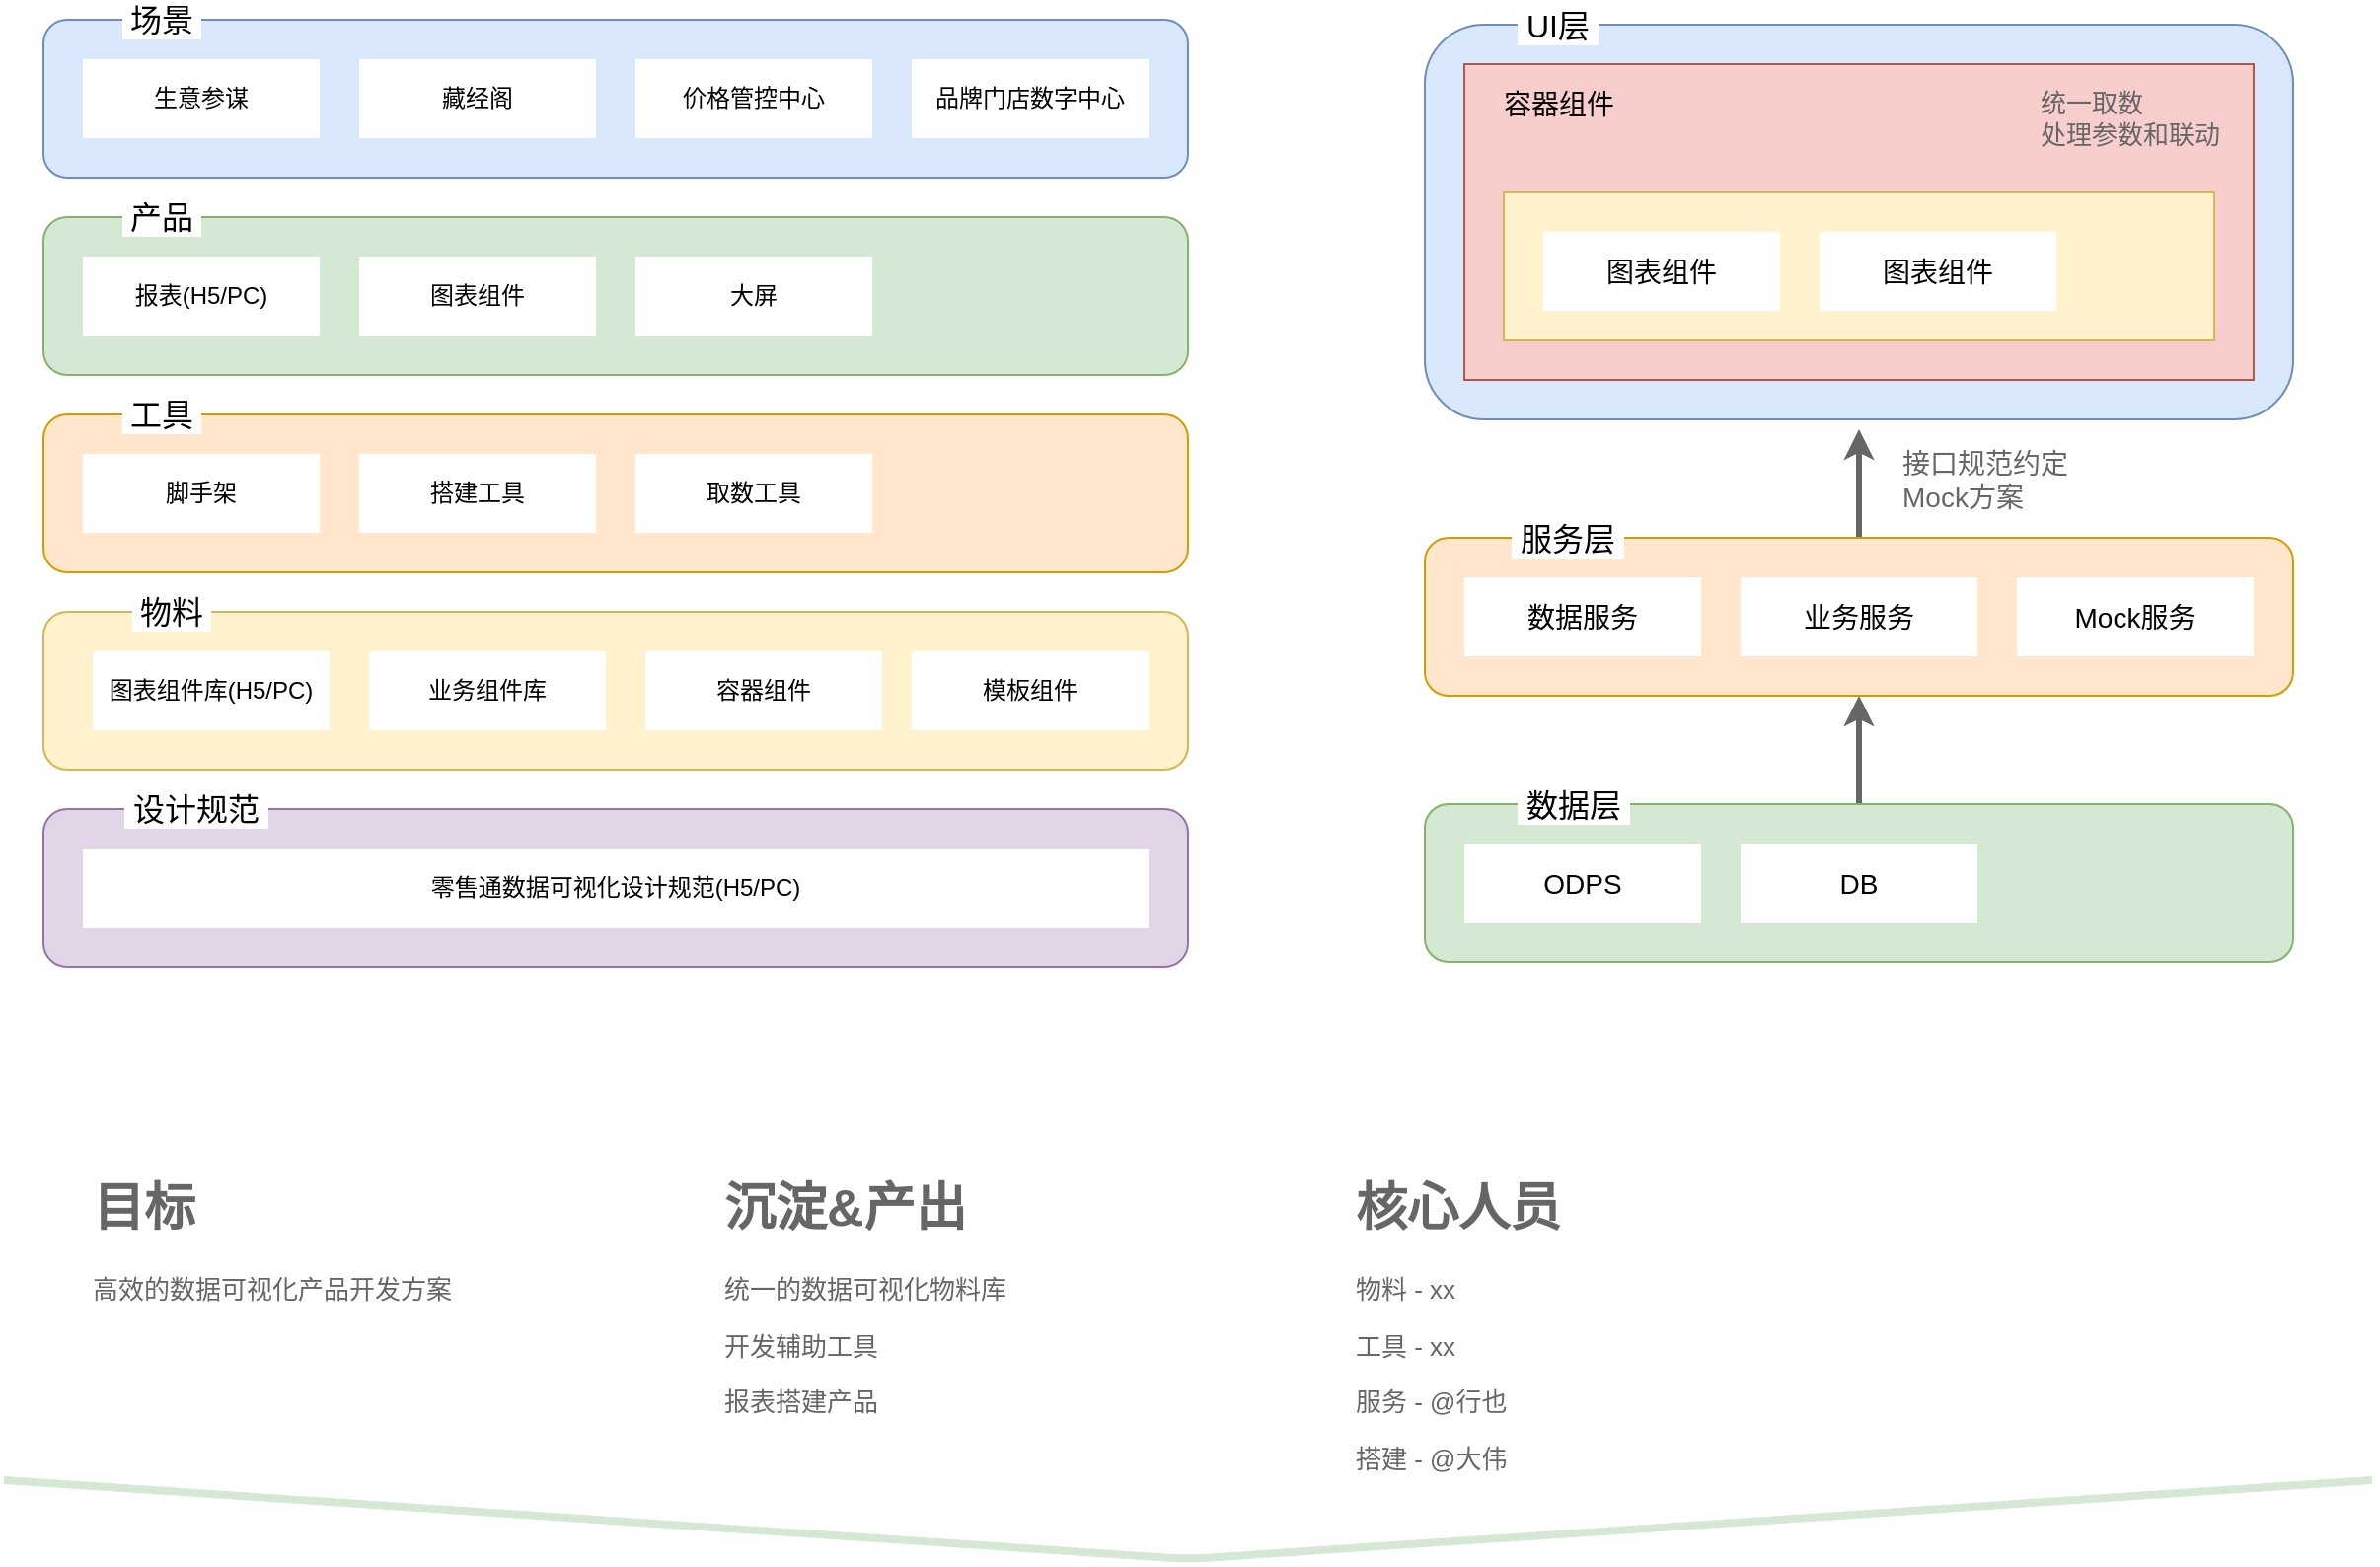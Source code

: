 <mxfile version="10.8.5" type="github"><diagram id="PumyBShoaZ6Qp00DWY5p" name="Page-1"><mxGraphModel dx="1407" dy="827" grid="1" gridSize="10" guides="1" tooltips="1" connect="1" arrows="1" fold="1" page="1" pageScale="1" pageWidth="850" pageHeight="1100" math="0" shadow="0"><root><mxCell id="0"/><mxCell id="1" parent="0"/><mxCell id="OHTG4YzanlShhQjYI8h7-48" value="" style="rounded=1;whiteSpace=wrap;html=1;labelBackgroundColor=#ffffff;fontSize=14;align=left;fillColor=#dae8fc;strokeColor=#6c8ebf;" parent="1" vertex="1"><mxGeometry x="760" y="62.5" width="440" height="200" as="geometry"/></mxCell><mxCell id="OHTG4YzanlShhQjYI8h7-56" value="" style="edgeStyle=orthogonalEdgeStyle;rounded=0;orthogonalLoop=1;jettySize=auto;html=1;fontSize=16;entryX=0.5;entryY=1;entryDx=0;entryDy=0;fontColor=#666666;strokeWidth=3;strokeColor=#666666;" parent="1" source="OHTG4YzanlShhQjYI8h7-46" target="OHTG4YzanlShhQjYI8h7-45" edge="1"><mxGeometry relative="1" as="geometry"/></mxCell><mxCell id="OHTG4YzanlShhQjYI8h7-46" value="" style="rounded=1;whiteSpace=wrap;html=1;labelBackgroundColor=#ffffff;fontSize=14;align=left;fillColor=#d5e8d4;strokeColor=#82b366;" parent="1" vertex="1"><mxGeometry x="760" y="457.5" width="440" height="80" as="geometry"/></mxCell><mxCell id="OHTG4YzanlShhQjYI8h7-55" value="" style="edgeStyle=orthogonalEdgeStyle;rounded=0;orthogonalLoop=1;jettySize=auto;html=1;fontSize=16;fontColor=#666666;strokeWidth=3;strokeColor=#666666;" parent="1" source="OHTG4YzanlShhQjYI8h7-45" edge="1"><mxGeometry relative="1" as="geometry"><mxPoint x="980" y="267.5" as="targetPoint"/></mxGeometry></mxCell><mxCell id="OHTG4YzanlShhQjYI8h7-45" value="" style="rounded=1;whiteSpace=wrap;html=1;labelBackgroundColor=#ffffff;fontSize=14;align=left;fillColor=#ffe6cc;strokeColor=#d79b00;" parent="1" vertex="1"><mxGeometry x="760" y="322.5" width="440" height="80" as="geometry"/></mxCell><mxCell id="OHTG4YzanlShhQjYI8h7-21" value="" style="rounded=1;whiteSpace=wrap;html=1;fillColor=#e1d5e7;strokeColor=#9673a6;" parent="1" vertex="1"><mxGeometry x="60" y="460" width="580" height="80" as="geometry"/></mxCell><mxCell id="OHTG4YzanlShhQjYI8h7-19" value="" style="rounded=1;whiteSpace=wrap;html=1;fillColor=#ffe6cc;strokeColor=#d79b00;" parent="1" vertex="1"><mxGeometry x="60" y="260" width="580" height="80" as="geometry"/></mxCell><mxCell id="OHTG4YzanlShhQjYI8h7-17" value="" style="rounded=1;whiteSpace=wrap;html=1;fillColor=#d5e8d4;strokeColor=#82b366;" parent="1" vertex="1"><mxGeometry x="60" y="160" width="580" height="80" as="geometry"/></mxCell><mxCell id="OHTG4YzanlShhQjYI8h7-18" value="&amp;nbsp;产品&amp;nbsp;" style="text;html=1;strokeColor=none;fillColor=none;align=center;verticalAlign=middle;whiteSpace=wrap;rounded=0;labelBackgroundColor=#ffffff;fontSize=16;" parent="1" vertex="1"><mxGeometry x="90" y="150" width="60" height="20" as="geometry"/></mxCell><mxCell id="OHTG4YzanlShhQjYI8h7-15" value="" style="rounded=1;whiteSpace=wrap;html=1;fillColor=#dae8fc;strokeColor=#6c8ebf;" parent="1" vertex="1"><mxGeometry x="60" y="60" width="580" height="80" as="geometry"/></mxCell><mxCell id="OHTG4YzanlShhQjYI8h7-1" value="生意参谋" style="rounded=0;whiteSpace=wrap;html=1;strokeColor=none;" parent="1" vertex="1"><mxGeometry x="80" y="80" width="120" height="40" as="geometry"/></mxCell><mxCell id="OHTG4YzanlShhQjYI8h7-2" value="藏经阁" style="rounded=0;whiteSpace=wrap;html=1;strokeColor=none;" parent="1" vertex="1"><mxGeometry x="220" y="80" width="120" height="40" as="geometry"/></mxCell><mxCell id="OHTG4YzanlShhQjYI8h7-6" value="价格管控中心" style="rounded=0;whiteSpace=wrap;html=1;strokeColor=none;" parent="1" vertex="1"><mxGeometry x="360" y="80" width="120" height="40" as="geometry"/></mxCell><mxCell id="OHTG4YzanlShhQjYI8h7-7" value="品牌门店数字中心" style="rounded=0;whiteSpace=wrap;html=1;strokeColor=none;" parent="1" vertex="1"><mxGeometry x="500" y="80" width="120" height="40" as="geometry"/></mxCell><mxCell id="OHTG4YzanlShhQjYI8h7-8" value="报表(H5/PC)" style="rounded=0;whiteSpace=wrap;html=1;strokeColor=none;" parent="1" vertex="1"><mxGeometry x="80" y="180" width="120" height="40" as="geometry"/></mxCell><mxCell id="OHTG4YzanlShhQjYI8h7-11" value="图表组件" style="rounded=0;whiteSpace=wrap;html=1;strokeColor=none;" parent="1" vertex="1"><mxGeometry x="220" y="180" width="120" height="40" as="geometry"/></mxCell><mxCell id="OHTG4YzanlShhQjYI8h7-12" value="零售通数据可视化设计规范(H5/PC)" style="rounded=0;whiteSpace=wrap;html=1;strokeColor=none;" parent="1" vertex="1"><mxGeometry x="80" y="480" width="540" height="40" as="geometry"/></mxCell><mxCell id="OHTG4YzanlShhQjYI8h7-13" value="脚手架" style="rounded=0;whiteSpace=wrap;html=1;strokeColor=none;" parent="1" vertex="1"><mxGeometry x="80" y="280" width="120" height="40" as="geometry"/></mxCell><mxCell id="OHTG4YzanlShhQjYI8h7-14" value="搭建工具" style="rounded=0;whiteSpace=wrap;html=1;strokeColor=none;" parent="1" vertex="1"><mxGeometry x="220" y="280" width="120" height="40" as="geometry"/></mxCell><mxCell id="OHTG4YzanlShhQjYI8h7-16" value="&amp;nbsp;场景&amp;nbsp;" style="text;html=1;strokeColor=none;fillColor=none;align=center;verticalAlign=middle;whiteSpace=wrap;rounded=0;labelBackgroundColor=#ffffff;fontSize=16;" parent="1" vertex="1"><mxGeometry x="90" y="50" width="60" height="20" as="geometry"/></mxCell><mxCell id="OHTG4YzanlShhQjYI8h7-20" value="&amp;nbsp;工具&amp;nbsp;" style="text;html=1;strokeColor=none;fillColor=none;align=center;verticalAlign=middle;whiteSpace=wrap;rounded=0;labelBackgroundColor=#ffffff;fontSize=16;" parent="1" vertex="1"><mxGeometry x="90" y="250" width="60" height="20" as="geometry"/></mxCell><mxCell id="OHTG4YzanlShhQjYI8h7-22" value="" style="rounded=1;whiteSpace=wrap;html=1;fillColor=#fff2cc;strokeColor=#d6b656;" parent="1" vertex="1"><mxGeometry x="60" y="360" width="580" height="80" as="geometry"/></mxCell><mxCell id="OHTG4YzanlShhQjYI8h7-23" value="图表组件库(H5/PC)" style="rounded=0;whiteSpace=wrap;html=1;strokeColor=none;" parent="1" vertex="1"><mxGeometry x="85" y="380" width="120" height="40" as="geometry"/></mxCell><mxCell id="OHTG4YzanlShhQjYI8h7-24" value="业务组件库" style="rounded=0;whiteSpace=wrap;html=1;strokeColor=none;" parent="1" vertex="1"><mxGeometry x="225" y="380" width="120" height="40" as="geometry"/></mxCell><mxCell id="OHTG4YzanlShhQjYI8h7-25" value="&amp;nbsp;物料&amp;nbsp;" style="text;html=1;strokeColor=none;fillColor=none;align=center;verticalAlign=middle;whiteSpace=wrap;rounded=0;labelBackgroundColor=#ffffff;fontSize=16;" parent="1" vertex="1"><mxGeometry x="95" y="350" width="60" height="20" as="geometry"/></mxCell><mxCell id="OHTG4YzanlShhQjYI8h7-26" value="&amp;nbsp;设计规范&amp;nbsp;" style="text;html=1;strokeColor=none;fillColor=none;align=center;verticalAlign=middle;whiteSpace=wrap;rounded=0;labelBackgroundColor=#ffffff;fontSize=16;" parent="1" vertex="1"><mxGeometry x="95" y="450" width="85" height="20" as="geometry"/></mxCell><mxCell id="OHTG4YzanlShhQjYI8h7-27" value="容器组件" style="rounded=0;whiteSpace=wrap;html=1;strokeColor=none;" parent="1" vertex="1"><mxGeometry x="365" y="380" width="120" height="40" as="geometry"/></mxCell><mxCell id="OHTG4YzanlShhQjYI8h7-28" value="模板组件" style="rounded=0;whiteSpace=wrap;html=1;strokeColor=none;" parent="1" vertex="1"><mxGeometry x="500" y="380" width="120" height="40" as="geometry"/></mxCell><mxCell id="OHTG4YzanlShhQjYI8h7-29" value="大屏" style="rounded=0;whiteSpace=wrap;html=1;strokeColor=none;" parent="1" vertex="1"><mxGeometry x="360" y="180" width="120" height="40" as="geometry"/></mxCell><mxCell id="OHTG4YzanlShhQjYI8h7-30" value="ODPS" style="rounded=0;whiteSpace=wrap;html=1;labelBackgroundColor=#ffffff;fontSize=14;strokeColor=none;" parent="1" vertex="1"><mxGeometry x="780" y="477.5" width="120" height="40" as="geometry"/></mxCell><mxCell id="OHTG4YzanlShhQjYI8h7-31" value="DB" style="rounded=0;whiteSpace=wrap;html=1;labelBackgroundColor=#ffffff;fontSize=14;strokeColor=none;" parent="1" vertex="1"><mxGeometry x="920" y="477.5" width="120" height="40" as="geometry"/></mxCell><mxCell id="OHTG4YzanlShhQjYI8h7-32" value="业务服务" style="rounded=0;whiteSpace=wrap;html=1;labelBackgroundColor=#ffffff;fontSize=14;strokeColor=none;" parent="1" vertex="1"><mxGeometry x="920" y="342.5" width="120" height="40" as="geometry"/></mxCell><mxCell id="OHTG4YzanlShhQjYI8h7-33" value="数据服务" style="rounded=0;whiteSpace=wrap;html=1;labelBackgroundColor=#ffffff;fontSize=14;strokeColor=none;" parent="1" vertex="1"><mxGeometry x="780" y="342.5" width="120" height="40" as="geometry"/></mxCell><mxCell id="OHTG4YzanlShhQjYI8h7-34" value="" style="rounded=0;whiteSpace=wrap;html=1;labelBackgroundColor=#ffffff;fontSize=14;fillColor=#f8cecc;strokeColor=#b85450;" parent="1" vertex="1"><mxGeometry x="780" y="82.5" width="400" height="160" as="geometry"/></mxCell><mxCell id="OHTG4YzanlShhQjYI8h7-35" value="" style="rounded=0;whiteSpace=wrap;html=1;labelBackgroundColor=#ffffff;fontSize=14;fillColor=#fff2cc;strokeColor=#d6b656;" parent="1" vertex="1"><mxGeometry x="800" y="147.5" width="360" height="75" as="geometry"/></mxCell><mxCell id="OHTG4YzanlShhQjYI8h7-36" value="容器组件" style="text;html=1;strokeColor=none;fillColor=none;align=center;verticalAlign=middle;whiteSpace=wrap;rounded=0;labelBackgroundColor=none;fontSize=14;" parent="1" vertex="1"><mxGeometry x="792.5" y="92.5" width="70" height="20" as="geometry"/></mxCell><mxCell id="OHTG4YzanlShhQjYI8h7-37" value="统一取数&lt;br style=&quot;font-size: 13px;&quot;&gt;处理参数和联动&lt;br style=&quot;font-size: 13px;&quot;&gt;" style="text;html=1;strokeColor=none;fillColor=none;align=left;verticalAlign=middle;whiteSpace=wrap;rounded=0;labelBackgroundColor=none;fontSize=13;spacingTop=0;fontColor=#666666;" parent="1" vertex="1"><mxGeometry x="1070" y="92.5" width="100" height="35" as="geometry"/></mxCell><mxCell id="OHTG4YzanlShhQjYI8h7-39" value="Mock服务" style="rounded=0;whiteSpace=wrap;html=1;labelBackgroundColor=#ffffff;fontSize=14;strokeColor=none;" parent="1" vertex="1"><mxGeometry x="1060" y="342.5" width="120" height="40" as="geometry"/></mxCell><mxCell id="OHTG4YzanlShhQjYI8h7-42" value="图表组件" style="rounded=0;whiteSpace=wrap;html=1;labelBackgroundColor=#ffffff;fontSize=14;strokeColor=none;" parent="1" vertex="1"><mxGeometry x="820" y="167.5" width="120" height="40" as="geometry"/></mxCell><mxCell id="OHTG4YzanlShhQjYI8h7-43" value="图表组件" style="rounded=0;whiteSpace=wrap;html=1;labelBackgroundColor=#ffffff;fontSize=14;strokeColor=none;" parent="1" vertex="1"><mxGeometry x="960" y="167.5" width="120" height="40" as="geometry"/></mxCell><mxCell id="OHTG4YzanlShhQjYI8h7-44" value="接口规范约定&lt;br&gt;Mock方案&lt;br&gt;" style="text;html=1;strokeColor=none;fillColor=none;align=left;verticalAlign=middle;whiteSpace=wrap;rounded=0;labelBackgroundColor=#ffffff;fontSize=14;fontColor=#666666;" parent="1" vertex="1"><mxGeometry x="1000" y="277.5" width="120" height="30" as="geometry"/></mxCell><mxCell id="OHTG4YzanlShhQjYI8h7-49" value="&amp;nbsp;UI层&amp;nbsp;" style="text;html=1;strokeColor=none;fillColor=none;align=center;verticalAlign=middle;whiteSpace=wrap;rounded=0;labelBackgroundColor=#ffffff;fontSize=16;" parent="1" vertex="1"><mxGeometry x="795" y="52.5" width="65" height="20" as="geometry"/></mxCell><mxCell id="OHTG4YzanlShhQjYI8h7-50" value="&amp;nbsp;服务层&amp;nbsp;" style="text;html=1;strokeColor=none;fillColor=none;align=center;verticalAlign=middle;whiteSpace=wrap;rounded=0;labelBackgroundColor=#ffffff;fontSize=16;" parent="1" vertex="1"><mxGeometry x="800" y="312.5" width="65" height="20" as="geometry"/></mxCell><mxCell id="OHTG4YzanlShhQjYI8h7-51" value="&amp;nbsp;数据层&amp;nbsp;" style="text;html=1;strokeColor=none;fillColor=none;align=center;verticalAlign=middle;whiteSpace=wrap;rounded=0;labelBackgroundColor=#ffffff;fontSize=16;" parent="1" vertex="1"><mxGeometry x="802.5" y="447.5" width="65" height="20" as="geometry"/></mxCell><mxCell id="OHTG4YzanlShhQjYI8h7-57" value="&lt;h1&gt;沉淀&amp;amp;产出&lt;/h1&gt;&lt;p&gt;统一的数据可视化物料库&lt;/p&gt;&lt;p&gt;开发辅助工具&lt;/p&gt;&lt;p&gt;报表搭建产品&lt;/p&gt;" style="text;html=1;strokeColor=none;fillColor=none;spacing=5;spacingTop=-20;whiteSpace=wrap;overflow=hidden;rounded=0;labelBackgroundColor=none;fontSize=13;fontColor=#666666;align=left;" parent="1" vertex="1"><mxGeometry x="400" y="640" width="190" height="160" as="geometry"/></mxCell><mxCell id="OHTG4YzanlShhQjYI8h7-58" value="&lt;h1&gt;核心人员&lt;/h1&gt;&lt;p&gt;物料 - xx&lt;/p&gt;&lt;p&gt;工具 - xx&lt;/p&gt;&lt;p&gt;服务 - @行也&lt;/p&gt;&lt;p&gt;搭建 - @大伟&lt;/p&gt;" style="text;html=1;strokeColor=none;fillColor=none;spacing=5;spacingTop=-20;whiteSpace=wrap;overflow=hidden;rounded=0;labelBackgroundColor=none;fontSize=13;fontColor=#666666;align=left;" parent="1" vertex="1"><mxGeometry x="720" y="640" width="190" height="160" as="geometry"/></mxCell><mxCell id="OHTG4YzanlShhQjYI8h7-59" value="&lt;h1&gt;目标&lt;/h1&gt;&lt;p&gt;高效的数据可视化产品开发方案&lt;/p&gt;" style="text;html=1;strokeColor=none;fillColor=none;spacing=5;spacingTop=-20;whiteSpace=wrap;overflow=hidden;rounded=0;labelBackgroundColor=none;fontSize=13;fontColor=#666666;align=left;" parent="1" vertex="1"><mxGeometry x="80" y="640" width="200" height="160" as="geometry"/></mxCell><mxCell id="2tdZ7994BIfPlyoMtIhH-1" value="" style="endArrow=none;html=1;labelBackgroundColor=none;strokeColor=#D5E8D4;strokeWidth=4;fontSize=16;fontColor=#666666;" edge="1" parent="1"><mxGeometry width="50" height="50" relative="1" as="geometry"><mxPoint x="40" y="800" as="sourcePoint"/><mxPoint x="1240" y="800" as="targetPoint"/><Array as="points"><mxPoint x="640" y="840"/></Array></mxGeometry></mxCell><mxCell id="1hBdYjxGS1RK3TZYZhrv-1" value="取数工具" style="rounded=0;whiteSpace=wrap;html=1;strokeColor=none;" vertex="1" parent="1"><mxGeometry x="360" y="280" width="120" height="40" as="geometry"/></mxCell></root></mxGraphModel></diagram><diagram id="LpDonSUR4NbXFxHJoDI4" name="Page-2"><mxGraphModel dx="1407" dy="827" grid="1" gridSize="10" guides="1" tooltips="1" connect="1" arrows="1" fold="1" page="1" pageScale="1" pageWidth="850" pageHeight="1100" math="0" shadow="0"><root><mxCell id="JEjsN8Xg3gtvuSFVw0cj-0"/><mxCell id="JEjsN8Xg3gtvuSFVw0cj-1" parent="JEjsN8Xg3gtvuSFVw0cj-0"/><mxCell id="JEjsN8Xg3gtvuSFVw0cj-30" value="" style="rounded=1;whiteSpace=wrap;html=1;labelBackgroundColor=none;fontSize=16;fillColor=#fff2cc;strokeColor=#d6b656;" vertex="1" parent="JEjsN8Xg3gtvuSFVw0cj-1"><mxGeometry x="40" y="80" width="520" height="320" as="geometry"/></mxCell><mxCell id="JEjsN8Xg3gtvuSFVw0cj-2" value="解决开发效率问题" style="rounded=0;whiteSpace=wrap;html=1;fillColor=#e1d5e7;strokeColor=#9673a6;" vertex="1" parent="JEjsN8Xg3gtvuSFVw0cj-1"><mxGeometry x="80" y="180" width="120" height="60" as="geometry"/></mxCell><mxCell id="JEjsN8Xg3gtvuSFVw0cj-7" value="" style="edgeStyle=orthogonalEdgeStyle;rounded=0;orthogonalLoop=1;jettySize=auto;html=1;strokeWidth=2;strokeColor=#A9C4EB;" edge="1" parent="JEjsN8Xg3gtvuSFVw0cj-1" source="JEjsN8Xg3gtvuSFVw0cj-5" target="JEjsN8Xg3gtvuSFVw0cj-6"><mxGeometry relative="1" as="geometry"/></mxCell><mxCell id="JEjsN8Xg3gtvuSFVw0cj-5" value="第一步&lt;br&gt;S1&lt;br&gt;" style="ellipse;whiteSpace=wrap;html=1;aspect=fixed;fillColor=#d5e8d4;strokeColor=#82b366;" vertex="1" parent="JEjsN8Xg3gtvuSFVw0cj-1"><mxGeometry x="110" y="100" width="60" height="60" as="geometry"/></mxCell><mxCell id="JEjsN8Xg3gtvuSFVw0cj-9" value="" style="edgeStyle=orthogonalEdgeStyle;rounded=0;orthogonalLoop=1;jettySize=auto;html=1;strokeWidth=2;strokeColor=#A9C4EB;" edge="1" parent="JEjsN8Xg3gtvuSFVw0cj-1" source="JEjsN8Xg3gtvuSFVw0cj-6" target="JEjsN8Xg3gtvuSFVw0cj-8"><mxGeometry relative="1" as="geometry"/></mxCell><mxCell id="JEjsN8Xg3gtvuSFVw0cj-6" value="第二步&lt;br&gt;0.5~1年&lt;br&gt;" style="ellipse;whiteSpace=wrap;html=1;aspect=fixed;fillColor=#d5e8d4;strokeColor=#82b366;" vertex="1" parent="JEjsN8Xg3gtvuSFVw0cj-1"><mxGeometry x="270" y="100" width="60" height="60" as="geometry"/></mxCell><mxCell id="JEjsN8Xg3gtvuSFVw0cj-8" value="第三步&lt;br&gt;1~2年&lt;br&gt;" style="ellipse;whiteSpace=wrap;html=1;aspect=fixed;fillColor=#d5e8d4;strokeColor=#82b366;" vertex="1" parent="JEjsN8Xg3gtvuSFVw0cj-1"><mxGeometry x="425" y="100" width="60" height="60" as="geometry"/></mxCell><mxCell id="JEjsN8Xg3gtvuSFVw0cj-10" value="系统化&lt;br&gt;整体方案&lt;br&gt;" style="rounded=0;whiteSpace=wrap;html=1;fillColor=#e1d5e7;strokeColor=#9673a6;" vertex="1" parent="JEjsN8Xg3gtvuSFVw0cj-1"><mxGeometry x="240" y="180" width="120" height="60" as="geometry"/></mxCell><mxCell id="JEjsN8Xg3gtvuSFVw0cj-11" value="产品化&lt;br&gt;能力输出&lt;br&gt;" style="rounded=0;whiteSpace=wrap;html=1;fillColor=#e1d5e7;strokeColor=#9673a6;" vertex="1" parent="JEjsN8Xg3gtvuSFVw0cj-1"><mxGeometry x="400" y="180" width="120" height="60" as="geometry"/></mxCell><mxCell id="JEjsN8Xg3gtvuSFVw0cj-12" value="&lt;div style=&quot;text-align: left&quot;&gt;&lt;span&gt;统一物料&lt;/span&gt;&lt;/div&gt;&lt;div style=&quot;text-align: left&quot;&gt;&lt;span&gt;图表容器&lt;/span&gt;&lt;/div&gt;&lt;div style=&quot;text-align: left&quot;&gt;&lt;span&gt;模板组件&lt;/span&gt;&lt;/div&gt;&lt;div style=&quot;text-align: left&quot;&gt;脚手架&lt;/div&gt;" style="text;html=1;strokeColor=none;fillColor=none;align=center;verticalAlign=middle;whiteSpace=wrap;rounded=0;spacing=0;labelBackgroundColor=none;fontColor=#666666;" vertex="1" parent="JEjsN8Xg3gtvuSFVw0cj-1"><mxGeometry x="100" y="250" width="80" height="80" as="geometry"/></mxCell><mxCell id="JEjsN8Xg3gtvuSFVw0cj-14" value="&lt;div style=&quot;text-align: left&quot;&gt;&lt;span&gt;接口规范&lt;/span&gt;&lt;/div&gt;&lt;div style=&quot;text-align: left&quot;&gt;&lt;span&gt;取数方案&lt;/span&gt;&lt;/div&gt;&lt;div style=&quot;text-align: left&quot;&gt;&lt;span&gt;Mock方案&lt;/span&gt;&lt;/div&gt;&lt;div style=&quot;text-align: left&quot;&gt;搭建工具&lt;span&gt;&lt;br&gt;&lt;/span&gt;&lt;/div&gt;" style="text;html=1;strokeColor=none;fillColor=none;align=center;verticalAlign=middle;whiteSpace=wrap;rounded=0;labelBackgroundColor=none;fontColor=#666666;" vertex="1" parent="JEjsN8Xg3gtvuSFVw0cj-1"><mxGeometry x="270" y="250" width="60" height="80" as="geometry"/></mxCell><mxCell id="JEjsN8Xg3gtvuSFVw0cj-16" value="数据(模型)平台&lt;br&gt;系统平台" style="text;html=1;strokeColor=none;fillColor=none;align=center;verticalAlign=middle;whiteSpace=wrap;rounded=0;labelBackgroundColor=none;fontColor=#666666;" vertex="1" parent="JEjsN8Xg3gtvuSFVw0cj-1"><mxGeometry x="415" y="275" width="90" height="40" as="geometry"/></mxCell><mxCell id="JEjsN8Xg3gtvuSFVw0cj-27" value="" style="edgeStyle=orthogonalEdgeStyle;rounded=0;orthogonalLoop=1;jettySize=auto;html=1;labelBackgroundColor=none;fontColor=#666666;" edge="1" parent="JEjsN8Xg3gtvuSFVw0cj-1" source="JEjsN8Xg3gtvuSFVw0cj-19"><mxGeometry relative="1" as="geometry"><mxPoint x="260" y="360" as="targetPoint"/></mxGeometry></mxCell><mxCell id="JEjsN8Xg3gtvuSFVw0cj-19" value="Fast Coding" style="text;html=1;strokeColor=none;fillColor=none;align=center;verticalAlign=middle;whiteSpace=wrap;rounded=0;labelBackgroundColor=none;fontColor=#666666;fontSize=16;" vertex="1" parent="JEjsN8Xg3gtvuSFVw0cj-1"><mxGeometry x="90" y="350" width="100" height="20" as="geometry"/></mxCell><mxCell id="JEjsN8Xg3gtvuSFVw0cj-29" value="" style="edgeStyle=orthogonalEdgeStyle;rounded=0;orthogonalLoop=1;jettySize=auto;html=1;labelBackgroundColor=none;fontColor=#666666;" edge="1" parent="JEjsN8Xg3gtvuSFVw0cj-1" source="JEjsN8Xg3gtvuSFVw0cj-20" target="JEjsN8Xg3gtvuSFVw0cj-28"><mxGeometry relative="1" as="geometry"/></mxCell><mxCell id="JEjsN8Xg3gtvuSFVw0cj-20" value="Less Code" style="text;html=1;strokeColor=none;fillColor=none;align=center;verticalAlign=middle;whiteSpace=wrap;rounded=0;labelBackgroundColor=none;fontColor=#666666;fontSize=16;" vertex="1" parent="JEjsN8Xg3gtvuSFVw0cj-1"><mxGeometry x="260" y="350" width="90" height="20" as="geometry"/></mxCell><mxCell id="JEjsN8Xg3gtvuSFVw0cj-28" value="No Code" style="text;html=1;strokeColor=none;fillColor=none;align=center;verticalAlign=middle;whiteSpace=wrap;rounded=0;labelBackgroundColor=none;fontColor=#666666;fontSize=16;" vertex="1" parent="JEjsN8Xg3gtvuSFVw0cj-1"><mxGeometry x="420" y="350" width="80" height="20" as="geometry"/></mxCell><mxCell id="JEjsN8Xg3gtvuSFVw0cj-31" value="&lt;h1&gt;输出&lt;/h1&gt;&lt;p&gt;一套数据可视化UI (物料库)&lt;/p&gt;&lt;p&gt;一份接口规范约定 (包含Mock方案)&lt;/p&gt;&lt;p&gt;一些辅助开发的工具&lt;/p&gt;&lt;p&gt;一个快速搭建的系统&lt;/p&gt;" style="text;html=1;strokeColor=none;fillColor=none;spacing=5;spacingTop=-20;whiteSpace=wrap;overflow=hidden;rounded=0;labelBackgroundColor=none;fontSize=16;fontColor=#666666;" vertex="1" parent="JEjsN8Xg3gtvuSFVw0cj-1"><mxGeometry x="610" y="80" width="260" height="320" as="geometry"/></mxCell></root></mxGraphModel></diagram></mxfile>